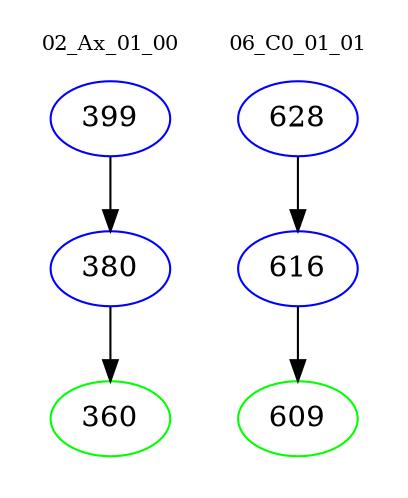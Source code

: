 digraph{
subgraph cluster_0 {
color = white
label = "02_Ax_01_00";
fontsize=10;
T0_399 [label="399", color="blue"]
T0_399 -> T0_380 [color="black"]
T0_380 [label="380", color="blue"]
T0_380 -> T0_360 [color="black"]
T0_360 [label="360", color="green"]
}
subgraph cluster_1 {
color = white
label = "06_C0_01_01";
fontsize=10;
T1_628 [label="628", color="blue"]
T1_628 -> T1_616 [color="black"]
T1_616 [label="616", color="blue"]
T1_616 -> T1_609 [color="black"]
T1_609 [label="609", color="green"]
}
}
